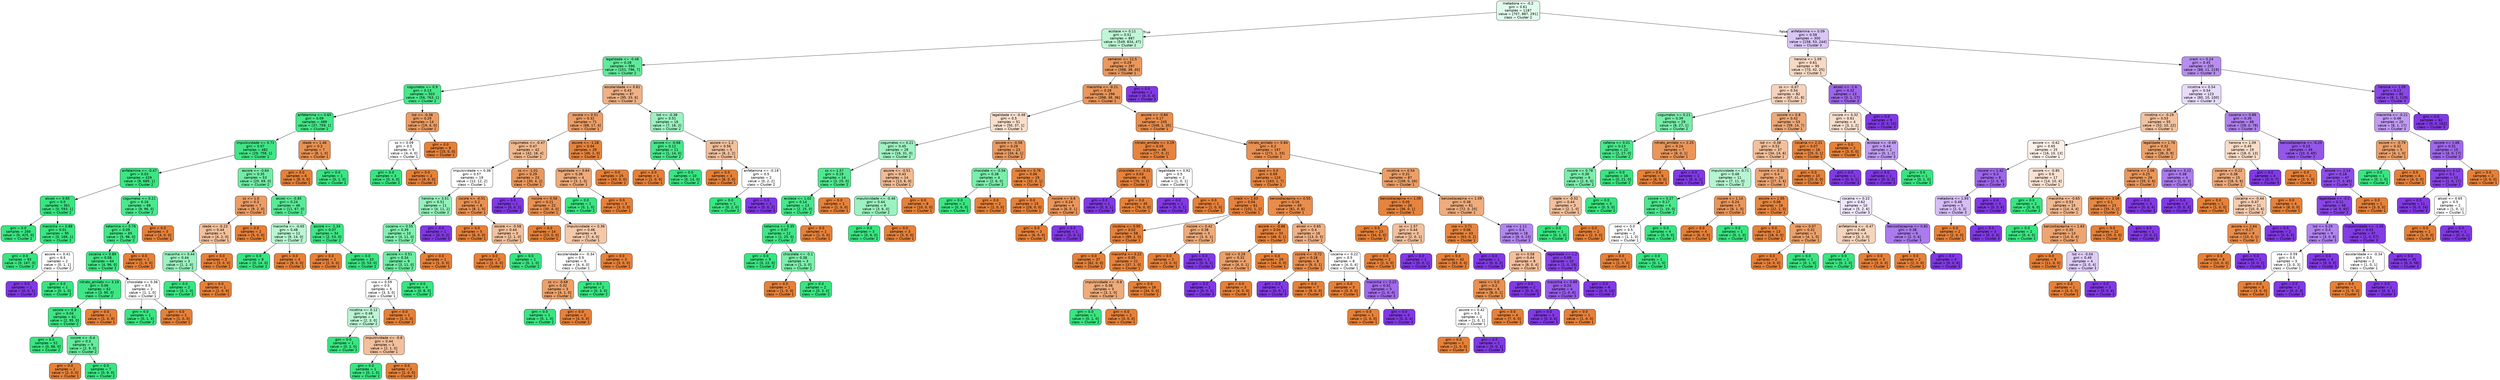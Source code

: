 digraph Tree {
node [shape=box, style="filled, rounded", color="black", fontname=helvetica] ;
edge [fontname=helvetica] ;
0 [label="metadona <= -0.2\ngini = 0.61\nsamples = 1187\nvalue = [707, 887, 291]\nclass = Cluster 2", fillcolor="#39e58127"] ;
1 [label="ecstase <= 0.11\ngini = 0.51\nsamples = 887\nvalue = [549, 834, 47]\nclass = Cluster 2", fillcolor="#39e58152"] ;
0 -> 1 [labeldistance=2.5, labelangle=45, headlabel="True"] ;
2 [label="legalidade <= -0.48\ngini = 0.28\nsamples = 590\nvalue = [151, 796, 7]\nclass = Cluster 2", fillcolor="#39e581cd"] ;
1 -> 2 ;
3 [label="cogumelos <= 0.9\ngini = 0.13\nsamples = 503\nvalue = [56, 763, 1]\nclass = Cluster 2", fillcolor="#39e581ec"] ;
2 -> 3 ;
4 [label="anfetamina <= 0.65\ngini = 0.09\nsamples = 489\nvalue = [37, 759, 1]\nclass = Cluster 2", fillcolor="#39e581f2"] ;
3 -> 4 ;
5 [label="impulsividade <= 0.71\ngini = 0.07\nsamples = 482\nvalue = [29, 758, 1]\nclass = Cluster 2", fillcolor="#39e581f5"] ;
4 -> 5 ;
6 [label="anfetamina <= -0.47\ngini = 0.03\nsamples = 429\nvalue = [9, 689, 1]\nclass = Cluster 2", fillcolor="#39e581fb"] ;
5 -> 6 ;
7 [label="alcool <= 0.65\ngini = 0.0\nsamples = 361\nvalue = [0, 593, 1]\nclass = Cluster 2", fillcolor="#39e581ff"] ;
6 -> 7 ;
8 [label="gini = 0.0\nsamples = 266\nvalue = [0, 425, 0]\nclass = Cluster 2", fillcolor="#39e581ff"] ;
7 -> 8 ;
9 [label="maconha <= 0.88\ngini = 0.01\nsamples = 95\nvalue = [0, 168, 1]\nclass = Cluster 2", fillcolor="#39e581fd"] ;
7 -> 9 ;
10 [label="gini = 0.0\nsamples = 93\nvalue = [0, 167, 0]\nclass = Cluster 2", fillcolor="#39e581ff"] ;
9 -> 10 ;
11 [label="ascore <= 0.41\ngini = 0.5\nsamples = 2\nvalue = [0, 1, 1]\nclass = Cluster 2", fillcolor="#39e58100"] ;
9 -> 11 ;
12 [label="gini = 0.0\nsamples = 1\nvalue = [0, 0, 1]\nclass = Cluster 3", fillcolor="#8139e5ff"] ;
11 -> 12 ;
13 [label="gini = 0.0\nsamples = 1\nvalue = [0, 1, 0]\nclass = Cluster 2", fillcolor="#39e581ff"] ;
11 -> 13 ;
14 [label="cogumelos <= 0.21\ngini = 0.16\nsamples = 68\nvalue = [9, 96, 0]\nclass = Cluster 2", fillcolor="#39e581e7"] ;
6 -> 14 ;
15 [label="ketamina <= 0.76\ngini = 0.09\nsamples = 65\nvalue = [5, 96, 0]\nclass = Cluster 2", fillcolor="#39e581f2"] ;
14 -> 15 ;
16 [label="cocaina <= 0.89\ngini = 0.08\nsamples = 64\nvalue = [4, 96, 0]\nclass = Cluster 2", fillcolor="#39e581f4"] ;
15 -> 16 ;
17 [label="nitrato_amilato <= 3.19\ngini = 0.06\nsamples = 62\nvalue = [3, 95, 0]\nclass = Cluster 2", fillcolor="#39e581f7"] ;
16 -> 17 ;
18 [label="oscore <= 0.8\ngini = 0.04\nsamples = 61\nvalue = [2, 95, 0]\nclass = Cluster 2", fillcolor="#39e581fa"] ;
17 -> 18 ;
19 [label="gini = 0.0\nsamples = 52\nvalue = [0, 86, 0]\nclass = Cluster 2", fillcolor="#39e581ff"] ;
18 -> 19 ;
20 [label="cscore <= -0.4\ngini = 0.3\nsamples = 9\nvalue = [2, 9, 0]\nclass = Cluster 2", fillcolor="#39e581c6"] ;
18 -> 20 ;
21 [label="gini = 0.0\nsamples = 2\nvalue = [2, 0, 0]\nclass = Cluster 1", fillcolor="#e58139ff"] ;
20 -> 21 ;
22 [label="gini = 0.0\nsamples = 7\nvalue = [0, 9, 0]\nclass = Cluster 2", fillcolor="#39e581ff"] ;
20 -> 22 ;
23 [label="gini = 0.0\nsamples = 1\nvalue = [1, 0, 0]\nclass = Cluster 1", fillcolor="#e58139ff"] ;
17 -> 23 ;
24 [label="chocolate <= 0.36\ngini = 0.5\nsamples = 2\nvalue = [1, 1, 0]\nclass = Cluster 1", fillcolor="#e5813900"] ;
16 -> 24 ;
25 [label="gini = 0.0\nsamples = 1\nvalue = [0, 1, 0]\nclass = Cluster 2", fillcolor="#39e581ff"] ;
24 -> 25 ;
26 [label="gini = 0.0\nsamples = 1\nvalue = [1, 0, 0]\nclass = Cluster 1", fillcolor="#e58139ff"] ;
24 -> 26 ;
27 [label="gini = 0.0\nsamples = 1\nvalue = [1, 0, 0]\nclass = Cluster 1", fillcolor="#e58139ff"] ;
15 -> 27 ;
28 [label="gini = 0.0\nsamples = 3\nvalue = [4, 0, 0]\nclass = Cluster 1", fillcolor="#e58139ff"] ;
14 -> 28 ;
29 [label="escore <= -0.64\ngini = 0.35\nsamples = 53\nvalue = [20, 69, 0]\nclass = Cluster 2", fillcolor="#39e581b5"] ;
5 -> 29 ;
30 [label="ss <= 1.0\ngini = 0.3\nsamples = 7\nvalue = [9, 2, 0]\nclass = Cluster 1", fillcolor="#e58139c6"] ;
29 -> 30 ;
31 [label="idade <= -0.23\ngini = 0.44\nsamples = 5\nvalue = [4, 2, 0]\nclass = Cluster 1", fillcolor="#e581397f"] ;
30 -> 31 ;
32 [label="maconha <= 0.44\ngini = 0.44\nsamples = 3\nvalue = [1, 2, 0]\nclass = Cluster 2", fillcolor="#39e5817f"] ;
31 -> 32 ;
33 [label="gini = 0.0\nsamples = 2\nvalue = [0, 2, 0]\nclass = Cluster 2", fillcolor="#39e581ff"] ;
32 -> 33 ;
34 [label="gini = 0.0\nsamples = 1\nvalue = [1, 0, 0]\nclass = Cluster 1", fillcolor="#e58139ff"] ;
32 -> 34 ;
35 [label="gini = 0.0\nsamples = 2\nvalue = [3, 0, 0]\nclass = Cluster 1", fillcolor="#e58139ff"] ;
31 -> 35 ;
36 [label="gini = 0.0\nsamples = 2\nvalue = [5, 0, 0]\nclass = Cluster 1", fillcolor="#e58139ff"] ;
30 -> 36 ;
37 [label="alcool <= -0.85\ngini = 0.24\nsamples = 46\nvalue = [11, 67, 0]\nclass = Cluster 2", fillcolor="#39e581d5"] ;
29 -> 37 ;
38 [label="maconha <= -0.65\ngini = 0.48\nsamples = 12\nvalue = [9, 14, 0]\nclass = Cluster 2", fillcolor="#39e5815b"] ;
37 -> 38 ;
39 [label="gini = 0.0\nsamples = 8\nvalue = [0, 14, 0]\nclass = Cluster 2", fillcolor="#39e581ff"] ;
38 -> 39 ;
40 [label="gini = 0.0\nsamples = 4\nvalue = [9, 0, 0]\nclass = Cluster 1", fillcolor="#e58139ff"] ;
38 -> 40 ;
41 [label="ascore <= -1.34\ngini = 0.07\nsamples = 34\nvalue = [2, 53, 0]\nclass = Cluster 2", fillcolor="#39e581f5"] ;
37 -> 41 ;
42 [label="gini = 0.0\nsamples = 1\nvalue = [2, 0, 0]\nclass = Cluster 1", fillcolor="#e58139ff"] ;
41 -> 42 ;
43 [label="gini = 0.0\nsamples = 33\nvalue = [0, 53, 0]\nclass = Cluster 2", fillcolor="#39e581ff"] ;
41 -> 43 ;
44 [label="idade <= 1.46\ngini = 0.2\nsamples = 7\nvalue = [8, 1, 0]\nclass = Cluster 1", fillcolor="#e58139df"] ;
4 -> 44 ;
45 [label="gini = 0.0\nsamples = 6\nvalue = [8, 0, 0]\nclass = Cluster 1", fillcolor="#e58139ff"] ;
44 -> 45 ;
46 [label="gini = 0.0\nsamples = 1\nvalue = [0, 1, 0]\nclass = Cluster 2", fillcolor="#39e581ff"] ;
44 -> 46 ;
47 [label="lsd <= -0.38\ngini = 0.29\nsamples = 14\nvalue = [19, 4, 0]\nclass = Cluster 1", fillcolor="#e58139c9"] ;
3 -> 47 ;
48 [label="ss <= 0.09\ngini = 0.5\nsamples = 5\nvalue = [4, 4, 0]\nclass = Cluster 1", fillcolor="#e5813900"] ;
47 -> 48 ;
49 [label="gini = 0.0\nsamples = 3\nvalue = [0, 4, 0]\nclass = Cluster 2", fillcolor="#39e581ff"] ;
48 -> 49 ;
50 [label="gini = 0.0\nsamples = 2\nvalue = [4, 0, 0]\nclass = Cluster 1", fillcolor="#e58139ff"] ;
48 -> 50 ;
51 [label="gini = 0.0\nsamples = 9\nvalue = [15, 0, 0]\nclass = Cluster 1", fillcolor="#e58139ff"] ;
47 -> 51 ;
52 [label="escolaridade <= 0.81\ngini = 0.43\nsamples = 87\nvalue = [95, 33, 6]\nclass = Cluster 1", fillcolor="#e581399d"] ;
2 -> 52 ;
53 [label="oscore <= 0.51\ngini = 0.32\nsamples = 71\nvalue = [88, 17, 4]\nclass = Cluster 1", fillcolor="#e58139c5"] ;
52 -> 53 ;
54 [label="cogumelos <= -0.47\ngini = 0.47\nsamples = 42\nvalue = [42, 16, 4]\nclass = Cluster 1", fillcolor="#e5813990"] ;
53 -> 54 ;
55 [label="impulsividade <= 0.36\ngini = 0.57\nsamples = 19\nvalue = [12, 12, 2]\nclass = Cluster 1", fillcolor="#e5813900"] ;
54 -> 55 ;
56 [label="heroina <= 3.51\ngini = 0.51\nsamples = 11\nvalue = [4, 11, 2]\nclass = Cluster 2", fillcolor="#39e58189"] ;
55 -> 56 ;
57 [label="cocaina <= 0.55\ngini = 0.39\nsamples = 10\nvalue = [4, 11, 0]\nclass = Cluster 2", fillcolor="#39e581a2"] ;
56 -> 57 ;
58 [label="ascore <= 0.51\ngini = 0.34\nsamples = 9\nvalue = [3, 11, 0]\nclass = Cluster 2", fillcolor="#39e581b9"] ;
57 -> 58 ;
59 [label="vsa <= 0.59\ngini = 0.5\nsamples = 5\nvalue = [3, 3, 0]\nclass = Cluster 1", fillcolor="#e5813900"] ;
58 -> 59 ;
60 [label="nicotina <= 0.12\ngini = 0.48\nsamples = 4\nvalue = [2, 3, 0]\nclass = Cluster 2", fillcolor="#39e58155"] ;
59 -> 60 ;
61 [label="gini = 0.0\nsamples = 1\nvalue = [0, 2, 0]\nclass = Cluster 2", fillcolor="#39e581ff"] ;
60 -> 61 ;
62 [label="impulsividade <= -0.8\ngini = 0.44\nsamples = 3\nvalue = [2, 1, 0]\nclass = Cluster 1", fillcolor="#e581397f"] ;
60 -> 62 ;
63 [label="gini = 0.0\nsamples = 1\nvalue = [0, 1, 0]\nclass = Cluster 2", fillcolor="#39e581ff"] ;
62 -> 63 ;
64 [label="gini = 0.0\nsamples = 2\nvalue = [2, 0, 0]\nclass = Cluster 1", fillcolor="#e58139ff"] ;
62 -> 64 ;
65 [label="gini = 0.0\nsamples = 1\nvalue = [1, 0, 0]\nclass = Cluster 1", fillcolor="#e58139ff"] ;
59 -> 65 ;
66 [label="gini = 0.0\nsamples = 4\nvalue = [0, 8, 0]\nclass = Cluster 2", fillcolor="#39e581ff"] ;
58 -> 66 ;
67 [label="gini = 0.0\nsamples = 1\nvalue = [1, 0, 0]\nclass = Cluster 1", fillcolor="#e58139ff"] ;
57 -> 67 ;
68 [label="gini = 0.0\nsamples = 1\nvalue = [0, 0, 2]\nclass = Cluster 3", fillcolor="#8139e5ff"] ;
56 -> 68 ;
69 [label="cscore <= -0.51\ngini = 0.2\nsamples = 8\nvalue = [8, 1, 0]\nclass = Cluster 1", fillcolor="#e58139df"] ;
55 -> 69 ;
70 [label="gini = 0.0\nsamples = 5\nvalue = [6, 0, 0]\nclass = Cluster 1", fillcolor="#e58139ff"] ;
69 -> 70 ;
71 [label="oscore <= -0.58\ngini = 0.44\nsamples = 3\nvalue = [2, 1, 0]\nclass = Cluster 1", fillcolor="#e581397f"] ;
69 -> 71 ;
72 [label="gini = 0.0\nsamples = 2\nvalue = [2, 0, 0]\nclass = Cluster 1", fillcolor="#e58139ff"] ;
71 -> 72 ;
73 [label="gini = 0.0\nsamples = 1\nvalue = [0, 1, 0]\nclass = Cluster 2", fillcolor="#39e581ff"] ;
71 -> 73 ;
74 [label="ss <= -1.01\ngini = 0.29\nsamples = 23\nvalue = [30, 4, 2]\nclass = Cluster 1", fillcolor="#e58139cf"] ;
54 -> 74 ;
75 [label="gini = 0.0\nsamples = 1\nvalue = [0, 0, 2]\nclass = Cluster 3", fillcolor="#8139e5ff"] ;
74 -> 75 ;
76 [label="nscore <= 0.58\ngini = 0.21\nsamples = 22\nvalue = [30, 4, 0]\nclass = Cluster 1", fillcolor="#e58139dd"] ;
74 -> 76 ;
77 [label="gini = 0.0\nsamples = 14\nvalue = [23, 0, 0]\nclass = Cluster 1", fillcolor="#e58139ff"] ;
76 -> 77 ;
78 [label="impulsividade <= 0.36\ngini = 0.46\nsamples = 8\nvalue = [7, 4, 0]\nclass = Cluster 1", fillcolor="#e581396d"] ;
76 -> 78 ;
79 [label="escolaridade <= -0.34\ngini = 0.5\nsamples = 5\nvalue = [4, 4, 0]\nclass = Cluster 1", fillcolor="#e5813900"] ;
78 -> 79 ;
80 [label="ss <= -0.69\ngini = 0.32\nsamples = 3\nvalue = [4, 1, 0]\nclass = Cluster 1", fillcolor="#e58139bf"] ;
79 -> 80 ;
81 [label="gini = 0.0\nsamples = 1\nvalue = [0, 1, 0]\nclass = Cluster 2", fillcolor="#39e581ff"] ;
80 -> 81 ;
82 [label="gini = 0.0\nsamples = 2\nvalue = [4, 0, 0]\nclass = Cluster 1", fillcolor="#e58139ff"] ;
80 -> 82 ;
83 [label="gini = 0.0\nsamples = 2\nvalue = [0, 3, 0]\nclass = Cluster 2", fillcolor="#39e581ff"] ;
79 -> 83 ;
84 [label="gini = 0.0\nsamples = 3\nvalue = [3, 0, 0]\nclass = Cluster 1", fillcolor="#e58139ff"] ;
78 -> 84 ;
85 [label="escore <= -1.28\ngini = 0.04\nsamples = 29\nvalue = [46, 1, 0]\nclass = Cluster 1", fillcolor="#e58139f9"] ;
53 -> 85 ;
86 [label="legalidade <= 0.64\ngini = 0.38\nsamples = 4\nvalue = [3, 1, 0]\nclass = Cluster 1", fillcolor="#e58139aa"] ;
85 -> 86 ;
87 [label="gini = 0.0\nsamples = 1\nvalue = [0, 1, 0]\nclass = Cluster 2", fillcolor="#39e581ff"] ;
86 -> 87 ;
88 [label="gini = 0.0\nsamples = 3\nvalue = [3, 0, 0]\nclass = Cluster 1", fillcolor="#e58139ff"] ;
86 -> 88 ;
89 [label="gini = 0.0\nsamples = 25\nvalue = [43, 0, 0]\nclass = Cluster 1", fillcolor="#e58139ff"] ;
85 -> 89 ;
90 [label="lsd <= -0.38\ngini = 0.51\nsamples = 16\nvalue = [7, 16, 2]\nclass = Cluster 2", fillcolor="#39e58180"] ;
52 -> 90 ;
91 [label="ascore <= -0.68\ngini = 0.12\nsamples = 11\nvalue = [1, 14, 0]\nclass = Cluster 2", fillcolor="#39e581ed"] ;
90 -> 91 ;
92 [label="gini = 0.0\nsamples = 1\nvalue = [1, 0, 0]\nclass = Cluster 1", fillcolor="#e58139ff"] ;
91 -> 92 ;
93 [label="gini = 0.0\nsamples = 10\nvalue = [0, 14, 0]\nclass = Cluster 2", fillcolor="#39e581ff"] ;
91 -> 93 ;
94 [label="ascore <= 1.2\ngini = 0.56\nsamples = 5\nvalue = [6, 2, 2]\nclass = Cluster 1", fillcolor="#e581397f"] ;
90 -> 94 ;
95 [label="gini = 0.0\nsamples = 3\nvalue = [6, 0, 0]\nclass = Cluster 1", fillcolor="#e58139ff"] ;
94 -> 95 ;
96 [label="anfetamina <= -0.19\ngini = 0.5\nsamples = 2\nvalue = [0, 2, 2]\nclass = Cluster 2", fillcolor="#39e58100"] ;
94 -> 96 ;
97 [label="gini = 0.0\nsamples = 1\nvalue = [0, 2, 0]\nclass = Cluster 2", fillcolor="#39e581ff"] ;
96 -> 97 ;
98 [label="gini = 0.0\nsamples = 1\nvalue = [0, 0, 2]\nclass = Cluster 3", fillcolor="#8139e5ff"] ;
96 -> 98 ;
99 [label="semeron <= 12.5\ngini = 0.29\nsamples = 297\nvalue = [398, 38, 40]\nclass = Cluster 1", fillcolor="#e58139d1"] ;
1 -> 99 ;
100 [label="maconha <= -0.21\ngini = 0.28\nsamples = 296\nvalue = [398, 38, 36]\nclass = Cluster 1", fillcolor="#e58139d4"] ;
99 -> 100 ;
101 [label="legalidade <= -0.48\ngini = 0.5\nsamples = 51\nvalue = [50, 37, 1]\nclass = Cluster 1", fillcolor="#e5813941"] ;
100 -> 101 ;
102 [label="cogumelos <= 0.21\ngini = 0.45\nsamples = 28\nvalue = [16, 31, 0]\nclass = Cluster 2", fillcolor="#39e5817b"] ;
101 -> 102 ;
103 [label="ss <= 1.57\ngini = 0.19\nsamples = 14\nvalue = [3, 25, 0]\nclass = Cluster 2", fillcolor="#39e581e0"] ;
102 -> 103 ;
104 [label="ecstase <= 1.02\ngini = 0.14\nsamples = 13\nvalue = [2, 25, 0]\nclass = Cluster 2", fillcolor="#39e581eb"] ;
103 -> 104 ;
105 [label="ketamina <= 0.35\ngini = 0.07\nsamples = 12\nvalue = [1, 25, 0]\nclass = Cluster 2", fillcolor="#39e581f5"] ;
104 -> 105 ;
106 [label="gini = 0.0\nsamples = 9\nvalue = [0, 22, 0]\nclass = Cluster 2", fillcolor="#39e581ff"] ;
105 -> 106 ;
107 [label="chocolate <= -0.1\ngini = 0.38\nsamples = 3\nvalue = [1, 3, 0]\nclass = Cluster 2", fillcolor="#39e581aa"] ;
105 -> 107 ;
108 [label="gini = 0.0\nsamples = 1\nvalue = [1, 0, 0]\nclass = Cluster 1", fillcolor="#e58139ff"] ;
107 -> 108 ;
109 [label="gini = 0.0\nsamples = 2\nvalue = [0, 3, 0]\nclass = Cluster 2", fillcolor="#39e581ff"] ;
107 -> 109 ;
110 [label="gini = 0.0\nsamples = 1\nvalue = [1, 0, 0]\nclass = Cluster 1", fillcolor="#e58139ff"] ;
104 -> 110 ;
111 [label="gini = 0.0\nsamples = 1\nvalue = [1, 0, 0]\nclass = Cluster 1", fillcolor="#e58139ff"] ;
103 -> 111 ;
112 [label="escore <= -0.51\ngini = 0.43\nsamples = 14\nvalue = [13, 6, 0]\nclass = Cluster 1", fillcolor="#e5813989"] ;
102 -> 112 ;
113 [label="impulsividade <= -0.46\ngini = 0.44\nsamples = 6\nvalue = [3, 6, 0]\nclass = Cluster 2", fillcolor="#39e5817f"] ;
112 -> 113 ;
114 [label="gini = 0.0\nsamples = 3\nvalue = [0, 6, 0]\nclass = Cluster 2", fillcolor="#39e581ff"] ;
113 -> 114 ;
115 [label="gini = 0.0\nsamples = 3\nvalue = [3, 0, 0]\nclass = Cluster 1", fillcolor="#e58139ff"] ;
113 -> 115 ;
116 [label="gini = 0.0\nsamples = 8\nvalue = [10, 0, 0]\nclass = Cluster 1", fillcolor="#e58139ff"] ;
112 -> 116 ;
117 [label="oscore <= -0.58\ngini = 0.29\nsamples = 23\nvalue = [34, 6, 1]\nclass = Cluster 1", fillcolor="#e58139cc"] ;
101 -> 117 ;
118 [label="chocolate <= -0.56\ngini = 0.38\nsamples = 4\nvalue = [2, 6, 0]\nclass = Cluster 2", fillcolor="#39e581aa"] ;
117 -> 118 ;
119 [label="gini = 0.0\nsamples = 2\nvalue = [0, 6, 0]\nclass = Cluster 2", fillcolor="#39e581ff"] ;
118 -> 119 ;
120 [label="gini = 0.0\nsamples = 2\nvalue = [2, 0, 0]\nclass = Cluster 1", fillcolor="#e58139ff"] ;
118 -> 120 ;
121 [label="cscore <= 0.76\ngini = 0.06\nsamples = 19\nvalue = [32, 0, 1]\nclass = Cluster 1", fillcolor="#e58139f7"] ;
117 -> 121 ;
122 [label="gini = 0.0\nsamples = 15\nvalue = [26, 0, 0]\nclass = Cluster 1", fillcolor="#e58139ff"] ;
121 -> 122 ;
123 [label="nscore <= 0.6\ngini = 0.24\nsamples = 4\nvalue = [6, 0, 1]\nclass = Cluster 1", fillcolor="#e58139d4"] ;
121 -> 123 ;
124 [label="gini = 0.0\nsamples = 3\nvalue = [6, 0, 0]\nclass = Cluster 1", fillcolor="#e58139ff"] ;
123 -> 124 ;
125 [label="gini = 0.0\nsamples = 1\nvalue = [0, 0, 1]\nclass = Cluster 3", fillcolor="#8139e5ff"] ;
123 -> 125 ;
126 [label="ascore <= -0.84\ngini = 0.17\nsamples = 245\nvalue = [348, 1, 35]\nclass = Cluster 1", fillcolor="#e58139e5"] ;
100 -> 126 ;
127 [label="nitrato_amilato <= 3.19\ngini = 0.05\nsamples = 48\nvalue = [77, 0, 2]\nclass = Cluster 1", fillcolor="#e58139f8"] ;
126 -> 127 ;
128 [label="chocolate <= -3.31\ngini = 0.03\nsamples = 46\nvalue = [76, 0, 1]\nclass = Cluster 1", fillcolor="#e58139fc"] ;
127 -> 128 ;
129 [label="gini = 0.0\nsamples = 1\nvalue = [0, 0, 1]\nclass = Cluster 3", fillcolor="#8139e5ff"] ;
128 -> 129 ;
130 [label="gini = 0.0\nsamples = 45\nvalue = [76, 0, 0]\nclass = Cluster 1", fillcolor="#e58139ff"] ;
128 -> 130 ;
131 [label="legalidade <= 0.92\ngini = 0.5\nsamples = 2\nvalue = [1, 0, 1]\nclass = Cluster 1", fillcolor="#e5813900"] ;
127 -> 131 ;
132 [label="gini = 0.0\nsamples = 1\nvalue = [0, 0, 1]\nclass = Cluster 3", fillcolor="#8139e5ff"] ;
131 -> 132 ;
133 [label="gini = 0.0\nsamples = 1\nvalue = [1, 0, 0]\nclass = Cluster 1", fillcolor="#e58139ff"] ;
131 -> 133 ;
134 [label="nitrato_amilato <= 0.84\ngini = 0.2\nsamples = 197\nvalue = [271, 1, 33]\nclass = Cluster 1", fillcolor="#e58139df"] ;
126 -> 134 ;
135 [label="sexo <= 0.0\ngini = 0.09\nsamples = 110\nvalue = [163, 1, 7]\nclass = Cluster 1", fillcolor="#e58139f3"] ;
134 -> 135 ;
136 [label="crack <= 2.03\ngini = 0.04\nsamples = 61\nvalue = [102, 1, 1]\nclass = Cluster 1", fillcolor="#e58139fa"] ;
135 -> 136 ;
137 [label="nicotina <= 0.95\ngini = 0.02\nsamples = 58\nvalue = [99, 1, 0]\nclass = Cluster 1", fillcolor="#e58139fc"] ;
136 -> 137 ;
138 [label="gini = 0.0\nsamples = 37\nvalue = [62, 0, 0]\nclass = Cluster 1", fillcolor="#e58139ff"] ;
137 -> 138 ;
139 [label="maconha <= 0.22\ngini = 0.05\nsamples = 21\nvalue = [37, 1, 0]\nclass = Cluster 1", fillcolor="#e58139f8"] ;
137 -> 139 ;
140 [label="impulsividade <= -0.8\ngini = 0.38\nsamples = 3\nvalue = [3, 1, 0]\nclass = Cluster 1", fillcolor="#e58139aa"] ;
139 -> 140 ;
141 [label="gini = 0.0\nsamples = 1\nvalue = [0, 1, 0]\nclass = Cluster 2", fillcolor="#39e581ff"] ;
140 -> 141 ;
142 [label="gini = 0.0\nsamples = 2\nvalue = [3, 0, 0]\nclass = Cluster 1", fillcolor="#e58139ff"] ;
140 -> 142 ;
143 [label="gini = 0.0\nsamples = 18\nvalue = [34, 0, 0]\nclass = Cluster 1", fillcolor="#e58139ff"] ;
139 -> 143 ;
144 [label="nscore <= 0.42\ngini = 0.38\nsamples = 3\nvalue = [3, 0, 1]\nclass = Cluster 1", fillcolor="#e58139aa"] ;
136 -> 144 ;
145 [label="gini = 0.0\nsamples = 2\nvalue = [3, 0, 0]\nclass = Cluster 1", fillcolor="#e58139ff"] ;
144 -> 145 ;
146 [label="gini = 0.0\nsamples = 1\nvalue = [0, 0, 1]\nclass = Cluster 3", fillcolor="#8139e5ff"] ;
144 -> 146 ;
147 [label="benzodiazepina <= 0.55\ngini = 0.16\nsamples = 49\nvalue = [61, 0, 6]\nclass = Cluster 1", fillcolor="#e58139e6"] ;
135 -> 147 ;
148 [label="escore <= -0.88\ngini = 0.04\nsamples = 33\nvalue = [48, 0, 1]\nclass = Cluster 1", fillcolor="#e58139fa"] ;
147 -> 148 ;
149 [label="lsd <= 0.29\ngini = 0.32\nsamples = 4\nvalue = [4, 0, 1]\nclass = Cluster 1", fillcolor="#e58139bf"] ;
148 -> 149 ;
150 [label="gini = 0.0\nsamples = 1\nvalue = [0, 0, 1]\nclass = Cluster 3", fillcolor="#8139e5ff"] ;
149 -> 150 ;
151 [label="gini = 0.0\nsamples = 3\nvalue = [4, 0, 0]\nclass = Cluster 1", fillcolor="#e58139ff"] ;
149 -> 151 ;
152 [label="gini = 0.0\nsamples = 29\nvalue = [44, 0, 0]\nclass = Cluster 1", fillcolor="#e58139ff"] ;
148 -> 152 ;
153 [label="alcool <= 0.65\ngini = 0.4\nsamples = 16\nvalue = [13, 0, 5]\nclass = Cluster 1", fillcolor="#e581399d"] ;
147 -> 153 ;
154 [label="cscore <= -0.72\ngini = 0.18\nsamples = 8\nvalue = [9, 0, 1]\nclass = Cluster 1", fillcolor="#e58139e3"] ;
153 -> 154 ;
155 [label="gini = 0.0\nsamples = 1\nvalue = [0, 0, 1]\nclass = Cluster 3", fillcolor="#8139e5ff"] ;
154 -> 155 ;
156 [label="gini = 0.0\nsamples = 7\nvalue = [9, 0, 0]\nclass = Cluster 1", fillcolor="#e58139ff"] ;
154 -> 156 ;
157 [label="cocaina <= 0.22\ngini = 0.5\nsamples = 8\nvalue = [4, 0, 4]\nclass = Cluster 1", fillcolor="#e5813900"] ;
153 -> 157 ;
158 [label="gini = 0.0\nsamples = 3\nvalue = [3, 0, 0]\nclass = Cluster 1", fillcolor="#e58139ff"] ;
157 -> 158 ;
159 [label="maconha <= 0.22\ngini = 0.32\nsamples = 5\nvalue = [1, 0, 4]\nclass = Cluster 3", fillcolor="#8139e5bf"] ;
157 -> 159 ;
160 [label="gini = 0.0\nsamples = 1\nvalue = [1, 0, 0]\nclass = Cluster 1", fillcolor="#e58139ff"] ;
159 -> 160 ;
161 [label="gini = 0.0\nsamples = 4\nvalue = [0, 0, 4]\nclass = Cluster 3", fillcolor="#8139e5ff"] ;
159 -> 161 ;
162 [label="nicotina <= 0.54\ngini = 0.31\nsamples = 87\nvalue = [108, 0, 26]\nclass = Cluster 1", fillcolor="#e58139c2"] ;
134 -> 162 ;
163 [label="benzodiazepina <= 1.09\ngini = 0.05\nsamples = 26\nvalue = [36, 0, 1]\nclass = Cluster 1", fillcolor="#e58139f8"] ;
162 -> 163 ;
164 [label="gini = 0.0\nsamples = 23\nvalue = [34, 0, 0]\nclass = Cluster 1", fillcolor="#e58139ff"] ;
163 -> 164 ;
165 [label="ss <= 1.57\ngini = 0.44\nsamples = 3\nvalue = [2, 0, 1]\nclass = Cluster 1", fillcolor="#e581397f"] ;
163 -> 165 ;
166 [label="gini = 0.0\nsamples = 2\nvalue = [2, 0, 0]\nclass = Cluster 1", fillcolor="#e58139ff"] ;
165 -> 166 ;
167 [label="gini = 0.0\nsamples = 1\nvalue = [0, 0, 1]\nclass = Cluster 3", fillcolor="#8139e5ff"] ;
165 -> 167 ;
168 [label="benzodiazepina <= 1.09\ngini = 0.38\nsamples = 61\nvalue = [72, 0, 25]\nclass = Cluster 1", fillcolor="#e58139a6"] ;
162 -> 168 ;
169 [label="vsa <= 3.71\ngini = 0.06\nsamples = 43\nvalue = [63, 0, 2]\nclass = Cluster 1", fillcolor="#e58139f7"] ;
168 -> 169 ;
170 [label="gini = 0.0\nsamples = 42\nvalue = [63, 0, 0]\nclass = Cluster 1", fillcolor="#e58139ff"] ;
169 -> 170 ;
171 [label="gini = 0.0\nsamples = 1\nvalue = [0, 0, 2]\nclass = Cluster 3", fillcolor="#8139e5ff"] ;
169 -> 171 ;
172 [label="vsa <= 1.11\ngini = 0.4\nsamples = 18\nvalue = [9, 0, 23]\nclass = Cluster 3", fillcolor="#8139e59b"] ;
168 -> 172 ;
173 [label="ss <= 0.58\ngini = 0.44\nsamples = 8\nvalue = [8, 0, 4]\nclass = Cluster 1", fillcolor="#e581397f"] ;
172 -> 173 ;
174 [label="sexo <= 0.0\ngini = 0.2\nsamples = 6\nvalue = [8, 0, 1]\nclass = Cluster 1", fillcolor="#e58139df"] ;
173 -> 174 ;
175 [label="ascore <= 0.42\ngini = 0.5\nsamples = 2\nvalue = [1, 0, 1]\nclass = Cluster 1", fillcolor="#e5813900"] ;
174 -> 175 ;
176 [label="gini = 0.0\nsamples = 1\nvalue = [1, 0, 0]\nclass = Cluster 1", fillcolor="#e58139ff"] ;
175 -> 176 ;
177 [label="gini = 0.0\nsamples = 1\nvalue = [0, 0, 1]\nclass = Cluster 3", fillcolor="#8139e5ff"] ;
175 -> 177 ;
178 [label="gini = 0.0\nsamples = 4\nvalue = [7, 0, 0]\nclass = Cluster 1", fillcolor="#e58139ff"] ;
174 -> 178 ;
179 [label="gini = 0.0\nsamples = 2\nvalue = [0, 0, 3]\nclass = Cluster 3", fillcolor="#8139e5ff"] ;
173 -> 179 ;
180 [label="legalidade <= 1.2\ngini = 0.09\nsamples = 10\nvalue = [1, 0, 19]\nclass = Cluster 3", fillcolor="#8139e5f2"] ;
172 -> 180 ;
181 [label="maconha <= 0.88\ngini = 0.24\nsamples = 4\nvalue = [1, 0, 6]\nclass = Cluster 3", fillcolor="#8139e5d4"] ;
180 -> 181 ;
182 [label="gini = 0.0\nsamples = 3\nvalue = [0, 0, 6]\nclass = Cluster 3", fillcolor="#8139e5ff"] ;
181 -> 182 ;
183 [label="gini = 0.0\nsamples = 1\nvalue = [1, 0, 0]\nclass = Cluster 1", fillcolor="#e58139ff"] ;
181 -> 183 ;
184 [label="gini = 0.0\nsamples = 6\nvalue = [0, 0, 13]\nclass = Cluster 3", fillcolor="#8139e5ff"] ;
180 -> 184 ;
185 [label="gini = 0.0\nsamples = 1\nvalue = [0, 0, 4]\nclass = Cluster 3", fillcolor="#8139e5ff"] ;
99 -> 185 ;
186 [label="anfetamina <= 0.09\ngini = 0.58\nsamples = 300\nvalue = [158, 53, 244]\nclass = Cluster 3", fillcolor="#8139e54a"] ;
0 -> 186 [labeldistance=2.5, labelangle=-45, headlabel="False"] ;
187 [label="heroina <= 1.09\ngini = 0.61\nsamples = 95\nvalue = [70, 42, 25]\nclass = Cluster 1", fillcolor="#e581394b"] ;
186 -> 187 ;
188 [label="ss <= -0.07\ngini = 0.54\nsamples = 82\nvalue = [67, 41, 8]\nclass = Cluster 1", fillcolor="#e5813958"] ;
187 -> 188 ;
189 [label="cogumelos <= 0.21\ngini = 0.39\nsamples = 29\nvalue = [8, 27, 1]\nclass = Cluster 2", fillcolor="#39e581ad"] ;
188 -> 189 ;
190 [label="cafeina <= 0.01\ngini = 0.13\nsamples = 22\nvalue = [2, 27, 0]\nclass = Cluster 2", fillcolor="#39e581ec"] ;
189 -> 190 ;
191 [label="nscore <= 0.78\ngini = 0.38\nsamples = 6\nvalue = [2, 6, 0]\nclass = Cluster 2", fillcolor="#39e581aa"] ;
190 -> 191 ;
192 [label="idade <= -0.52\ngini = 0.44\nsamples = 3\nvalue = [2, 1, 0]\nclass = Cluster 1", fillcolor="#e581397f"] ;
191 -> 192 ;
193 [label="gini = 0.0\nsamples = 1\nvalue = [0, 1, 0]\nclass = Cluster 2", fillcolor="#39e581ff"] ;
192 -> 193 ;
194 [label="gini = 0.0\nsamples = 2\nvalue = [2, 0, 0]\nclass = Cluster 1", fillcolor="#e58139ff"] ;
192 -> 194 ;
195 [label="gini = 0.0\nsamples = 3\nvalue = [0, 5, 0]\nclass = Cluster 2", fillcolor="#39e581ff"] ;
191 -> 195 ;
196 [label="gini = 0.0\nsamples = 16\nvalue = [0, 21, 0]\nclass = Cluster 2", fillcolor="#39e581ff"] ;
190 -> 196 ;
197 [label="nitrato_amilato <= 2.25\ngini = 0.24\nsamples = 7\nvalue = [6, 0, 1]\nclass = Cluster 1", fillcolor="#e58139d4"] ;
189 -> 197 ;
198 [label="gini = 0.0\nsamples = 6\nvalue = [6, 0, 0]\nclass = Cluster 1", fillcolor="#e58139ff"] ;
197 -> 198 ;
199 [label="gini = 0.0\nsamples = 1\nvalue = [0, 0, 1]\nclass = Cluster 3", fillcolor="#8139e5ff"] ;
197 -> 199 ;
200 [label="oscore <= 0.8\ngini = 0.42\nsamples = 53\nvalue = [59, 14, 7]\nclass = Cluster 1", fillcolor="#e58139ae"] ;
188 -> 200 ;
201 [label="lsd <= -0.38\ngini = 0.52\nsamples = 37\nvalue = [34, 14, 6]\nclass = Cluster 1", fillcolor="#e5813980"] ;
200 -> 201 ;
202 [label="impulsividade <= 0.71\ngini = 0.48\nsamples = 11\nvalue = [7, 11, 0]\nclass = Cluster 2", fillcolor="#39e5815d"] ;
201 -> 202 ;
203 [label="cscore <= 0.27\ngini = 0.17\nsamples = 6\nvalue = [1, 10, 0]\nclass = Cluster 2", fillcolor="#39e581e6"] ;
202 -> 203 ;
204 [label="sexo <= 0.0\ngini = 0.5\nsamples = 2\nvalue = [1, 1, 0]\nclass = Cluster 1", fillcolor="#e5813900"] ;
203 -> 204 ;
205 [label="gini = 0.0\nsamples = 1\nvalue = [1, 0, 0]\nclass = Cluster 1", fillcolor="#e58139ff"] ;
204 -> 205 ;
206 [label="gini = 0.0\nsamples = 1\nvalue = [0, 1, 0]\nclass = Cluster 2", fillcolor="#39e581ff"] ;
204 -> 206 ;
207 [label="gini = 0.0\nsamples = 4\nvalue = [0, 9, 0]\nclass = Cluster 2", fillcolor="#39e581ff"] ;
203 -> 207 ;
208 [label="nscore <= 1.14\ngini = 0.24\nsamples = 5\nvalue = [6, 1, 0]\nclass = Cluster 1", fillcolor="#e58139d4"] ;
202 -> 208 ;
209 [label="gini = 0.0\nsamples = 4\nvalue = [6, 0, 0]\nclass = Cluster 1", fillcolor="#e58139ff"] ;
208 -> 209 ;
210 [label="gini = 0.0\nsamples = 1\nvalue = [0, 1, 0]\nclass = Cluster 2", fillcolor="#39e581ff"] ;
208 -> 210 ;
211 [label="nscore <= 0.32\ngini = 0.4\nsamples = 26\nvalue = [27, 3, 6]\nclass = Cluster 1", fillcolor="#e58139b2"] ;
201 -> 211 ;
212 [label="escore <= 1.05\ngini = 0.08\nsamples = 16\nvalue = [22, 1, 0]\nclass = Cluster 1", fillcolor="#e58139f3"] ;
211 -> 212 ;
213 [label="gini = 0.0\nsamples = 13\nvalue = [18, 0, 0]\nclass = Cluster 1", fillcolor="#e58139ff"] ;
212 -> 213 ;
214 [label="vsa <= 0.07\ngini = 0.32\nsamples = 3\nvalue = [4, 1, 0]\nclass = Cluster 1", fillcolor="#e58139bf"] ;
212 -> 214 ;
215 [label="gini = 0.0\nsamples = 2\nvalue = [4, 0, 0]\nclass = Cluster 1", fillcolor="#e58139ff"] ;
214 -> 215 ;
216 [label="gini = 0.0\nsamples = 1\nvalue = [0, 1, 0]\nclass = Cluster 2", fillcolor="#39e581ff"] ;
214 -> 216 ;
217 [label="cocaina <= 0.22\ngini = 0.62\nsamples = 10\nvalue = [5, 2, 6]\nclass = Cluster 3", fillcolor="#8139e520"] ;
211 -> 217 ;
218 [label="anfetamina <= -0.47\ngini = 0.48\nsamples = 4\nvalue = [3, 2, 0]\nclass = Cluster 1", fillcolor="#e5813955"] ;
217 -> 218 ;
219 [label="gini = 0.0\nsamples = 1\nvalue = [0, 2, 0]\nclass = Cluster 2", fillcolor="#39e581ff"] ;
218 -> 219 ;
220 [label="gini = 0.0\nsamples = 3\nvalue = [3, 0, 0]\nclass = Cluster 1", fillcolor="#e58139ff"] ;
218 -> 220 ;
221 [label="benzodiazepina <= 0.82\ngini = 0.38\nsamples = 6\nvalue = [2, 0, 6]\nclass = Cluster 3", fillcolor="#8139e5aa"] ;
217 -> 221 ;
222 [label="gini = 0.0\nsamples = 2\nvalue = [2, 0, 0]\nclass = Cluster 1", fillcolor="#e58139ff"] ;
221 -> 222 ;
223 [label="gini = 0.0\nsamples = 4\nvalue = [0, 0, 6]\nclass = Cluster 3", fillcolor="#8139e5ff"] ;
221 -> 223 ;
224 [label="cocaina <= 2.21\ngini = 0.07\nsamples = 16\nvalue = [25, 0, 1]\nclass = Cluster 1", fillcolor="#e58139f5"] ;
200 -> 224 ;
225 [label="gini = 0.0\nsamples = 15\nvalue = [25, 0, 0]\nclass = Cluster 1", fillcolor="#e58139ff"] ;
224 -> 225 ;
226 [label="gini = 0.0\nsamples = 1\nvalue = [0, 0, 1]\nclass = Cluster 3", fillcolor="#8139e5ff"] ;
224 -> 226 ;
227 [label="alcool <= -1.6\ngini = 0.32\nsamples = 13\nvalue = [3, 1, 17]\nclass = Cluster 3", fillcolor="#8139e5c6"] ;
187 -> 227 ;
228 [label="nscore <= 0.32\ngini = 0.61\nsamples = 4\nvalue = [3, 1, 2]\nclass = Cluster 1", fillcolor="#e5813940"] ;
227 -> 228 ;
229 [label="gini = 0.0\nsamples = 2\nvalue = [3, 0, 0]\nclass = Cluster 1", fillcolor="#e58139ff"] ;
228 -> 229 ;
230 [label="ecstase <= -0.49\ngini = 0.44\nsamples = 2\nvalue = [0, 1, 2]\nclass = Cluster 3", fillcolor="#8139e57f"] ;
228 -> 230 ;
231 [label="gini = 0.0\nsamples = 1\nvalue = [0, 0, 2]\nclass = Cluster 3", fillcolor="#8139e5ff"] ;
230 -> 231 ;
232 [label="gini = 0.0\nsamples = 1\nvalue = [0, 1, 0]\nclass = Cluster 2", fillcolor="#39e581ff"] ;
230 -> 232 ;
233 [label="gini = 0.0\nsamples = 9\nvalue = [0, 0, 15]\nclass = Cluster 3", fillcolor="#8139e5ff"] ;
227 -> 233 ;
234 [label="crack <= 0.24\ngini = 0.45\nsamples = 205\nvalue = [88, 11, 219]\nclass = Cluster 3", fillcolor="#8139e591"] ;
186 -> 234 ;
235 [label="nicotina <= 0.54\ngini = 0.54\nsamples = 123\nvalue = [80, 10, 100]\nclass = Cluster 3", fillcolor="#8139e52e"] ;
234 -> 235 ;
236 [label="nicotina <= -0.29\ngini = 0.53\nsamples = 55\nvalue = [52, 10, 22]\nclass = Cluster 1", fillcolor="#e581397b"] ;
235 -> 236 ;
237 [label="escore <= -0.62\ngini = 0.65\nsamples = 25\nvalue = [16, 10, 13]\nclass = Cluster 1", fillcolor="#e581391d"] ;
236 -> 237 ;
238 [label="nscore <= 1.42\ngini = 0.3\nsamples = 8\nvalue = [2, 0, 9]\nclass = Cluster 3", fillcolor="#8139e5c6"] ;
237 -> 238 ;
239 [label="metadona <= 1.93\ngini = 0.48\nsamples = 5\nvalue = [2, 0, 3]\nclass = Cluster 3", fillcolor="#8139e555"] ;
238 -> 239 ;
240 [label="gini = 0.0\nsamples = 2\nvalue = [2, 0, 0]\nclass = Cluster 1", fillcolor="#e58139ff"] ;
239 -> 240 ;
241 [label="gini = 0.0\nsamples = 3\nvalue = [0, 0, 3]\nclass = Cluster 3", fillcolor="#8139e5ff"] ;
239 -> 241 ;
242 [label="gini = 0.0\nsamples = 3\nvalue = [0, 0, 6]\nclass = Cluster 3", fillcolor="#8139e5ff"] ;
238 -> 242 ;
243 [label="oscore <= -0.85\ngini = 0.6\nsamples = 17\nvalue = [14, 10, 4]\nclass = Cluster 1", fillcolor="#e5813939"] ;
237 -> 243 ;
244 [label="gini = 0.0\nsamples = 2\nvalue = [0, 6, 0]\nclass = Cluster 2", fillcolor="#39e581ff"] ;
243 -> 244 ;
245 [label="maconha <= -0.65\ngini = 0.53\nsamples = 15\nvalue = [14, 4, 4]\nclass = Cluster 1", fillcolor="#e581398e"] ;
243 -> 245 ;
246 [label="gini = 0.0\nsamples = 2\nvalue = [0, 4, 0]\nclass = Cluster 2", fillcolor="#39e581ff"] ;
245 -> 246 ;
247 [label="benzodiazepina <= 1.63\ngini = 0.35\nsamples = 13\nvalue = [14, 0, 4]\nclass = Cluster 1", fillcolor="#e58139b6"] ;
245 -> 247 ;
248 [label="gini = 0.0\nsamples = 9\nvalue = [11, 0, 0]\nclass = Cluster 1", fillcolor="#e58139ff"] ;
247 -> 248 ;
249 [label="lsd <= -0.04\ngini = 0.49\nsamples = 4\nvalue = [3, 0, 4]\nclass = Cluster 3", fillcolor="#8139e540"] ;
247 -> 249 ;
250 [label="gini = 0.0\nsamples = 1\nvalue = [3, 0, 0]\nclass = Cluster 1", fillcolor="#e58139ff"] ;
249 -> 250 ;
251 [label="gini = 0.0\nsamples = 3\nvalue = [0, 0, 4]\nclass = Cluster 3", fillcolor="#8139e5ff"] ;
249 -> 251 ;
252 [label="legalidade <= 1.76\ngini = 0.32\nsamples = 30\nvalue = [36, 0, 9]\nclass = Cluster 1", fillcolor="#e58139bf"] ;
236 -> 252 ;
253 [label="heroina <= 2.06\ngini = 0.25\nsamples = 26\nvalue = [35, 0, 6]\nclass = Cluster 1", fillcolor="#e58139d3"] ;
252 -> 253 ;
254 [label="semeron <= 3.08\ngini = 0.1\nsamples = 23\nvalue = [35, 0, 2]\nclass = Cluster 1", fillcolor="#e58139f0"] ;
253 -> 254 ;
255 [label="gini = 0.0\nsamples = 22\nvalue = [35, 0, 0]\nclass = Cluster 1", fillcolor="#e58139ff"] ;
254 -> 255 ;
256 [label="gini = 0.0\nsamples = 1\nvalue = [0, 0, 2]\nclass = Cluster 3", fillcolor="#8139e5ff"] ;
254 -> 256 ;
257 [label="gini = 0.0\nsamples = 3\nvalue = [0, 0, 4]\nclass = Cluster 3", fillcolor="#8139e5ff"] ;
253 -> 257 ;
258 [label="cocaina <= 0.22\ngini = 0.38\nsamples = 4\nvalue = [1, 0, 3]\nclass = Cluster 3", fillcolor="#8139e5aa"] ;
252 -> 258 ;
259 [label="gini = 0.0\nsamples = 3\nvalue = [0, 0, 3]\nclass = Cluster 3", fillcolor="#8139e5ff"] ;
258 -> 259 ;
260 [label="gini = 0.0\nsamples = 1\nvalue = [1, 0, 0]\nclass = Cluster 1", fillcolor="#e58139ff"] ;
258 -> 260 ;
261 [label="cocaina <= 0.89\ngini = 0.39\nsamples = 68\nvalue = [28, 0, 78]\nclass = Cluster 3", fillcolor="#8139e5a3"] ;
235 -> 261 ;
262 [label="heroina <= 1.09\ngini = 0.49\nsamples = 19\nvalue = [18, 0, 13]\nclass = Cluster 1", fillcolor="#e5813947"] ;
261 -> 262 ;
263 [label="cocaina <= 0.22\ngini = 0.38\nsamples = 15\nvalue = [18, 0, 6]\nclass = Cluster 1", fillcolor="#e58139aa"] ;
262 -> 263 ;
264 [label="cocaina <= -0.44\ngini = 0.47\nsamples = 11\nvalue = [10, 0, 6]\nclass = Cluster 1", fillcolor="#e5813966"] ;
263 -> 264 ;
265 [label="ascore <= 2.64\ngini = 0.17\nsamples = 9\nvalue = [10, 0, 1]\nclass = Cluster 1", fillcolor="#e58139e6"] ;
264 -> 265 ;
266 [label="gini = 0.0\nsamples = 8\nvalue = [10, 0, 0]\nclass = Cluster 1", fillcolor="#e58139ff"] ;
265 -> 266 ;
267 [label="gini = 0.0\nsamples = 1\nvalue = [0, 0, 1]\nclass = Cluster 3", fillcolor="#8139e5ff"] ;
265 -> 267 ;
268 [label="gini = 0.0\nsamples = 2\nvalue = [0, 0, 5]\nclass = Cluster 3", fillcolor="#8139e5ff"] ;
264 -> 268 ;
269 [label="gini = 0.0\nsamples = 4\nvalue = [8, 0, 0]\nclass = Cluster 1", fillcolor="#e58139ff"] ;
263 -> 269 ;
270 [label="gini = 0.0\nsamples = 4\nvalue = [0, 0, 7]\nclass = Cluster 3", fillcolor="#8139e5ff"] ;
262 -> 270 ;
271 [label="benzodiazepina <= -0.25\ngini = 0.23\nsamples = 49\nvalue = [10, 0, 65]\nclass = Cluster 3", fillcolor="#8139e5d8"] ;
261 -> 271 ;
272 [label="gini = 0.0\nsamples = 2\nvalue = [3, 0, 0]\nclass = Cluster 1", fillcolor="#e58139ff"] ;
271 -> 272 ;
273 [label="ascore <= 2.14\ngini = 0.18\nsamples = 47\nvalue = [7, 0, 65]\nclass = Cluster 3", fillcolor="#8139e5e4"] ;
271 -> 273 ;
274 [label="legalidade <= -0.2\ngini = 0.11\nsamples = 46\nvalue = [4, 0, 65]\nclass = Cluster 3", fillcolor="#8139e5ef"] ;
273 -> 274 ;
275 [label="lsd <= 0.29\ngini = 0.4\nsamples = 9\nvalue = [3, 0, 8]\nclass = Cluster 3", fillcolor="#8139e59f"] ;
274 -> 275 ;
276 [label="vsa <= 0.59\ngini = 0.5\nsamples = 5\nvalue = [3, 0, 3]\nclass = Cluster 1", fillcolor="#e5813900"] ;
275 -> 276 ;
277 [label="gini = 0.0\nsamples = 3\nvalue = [3, 0, 0]\nclass = Cluster 1", fillcolor="#e58139ff"] ;
276 -> 277 ;
278 [label="gini = 0.0\nsamples = 2\nvalue = [0, 0, 3]\nclass = Cluster 3", fillcolor="#8139e5ff"] ;
276 -> 278 ;
279 [label="gini = 0.0\nsamples = 4\nvalue = [0, 0, 5]\nclass = Cluster 3", fillcolor="#8139e5ff"] ;
275 -> 279 ;
280 [label="impulsividade <= -1.05\ngini = 0.03\nsamples = 37\nvalue = [1, 0, 57]\nclass = Cluster 3", fillcolor="#8139e5fb"] ;
274 -> 280 ;
281 [label="escolaridade <= -0.34\ngini = 0.5\nsamples = 2\nvalue = [1, 0, 1]\nclass = Cluster 1", fillcolor="#e5813900"] ;
280 -> 281 ;
282 [label="gini = 0.0\nsamples = 1\nvalue = [1, 0, 0]\nclass = Cluster 1", fillcolor="#e58139ff"] ;
281 -> 282 ;
283 [label="gini = 0.0\nsamples = 1\nvalue = [0, 0, 1]\nclass = Cluster 3", fillcolor="#8139e5ff"] ;
281 -> 283 ;
284 [label="gini = 0.0\nsamples = 35\nvalue = [0, 0, 56]\nclass = Cluster 3", fillcolor="#8139e5ff"] ;
280 -> 284 ;
285 [label="gini = 0.0\nsamples = 1\nvalue = [3, 0, 0]\nclass = Cluster 1", fillcolor="#e58139ff"] ;
273 -> 285 ;
286 [label="heroina <= 1.09\ngini = 0.13\nsamples = 82\nvalue = [8, 1, 119]\nclass = Cluster 3", fillcolor="#8139e5ec"] ;
234 -> 286 ;
287 [label="maconha <= -0.21\ngini = 0.48\nsamples = 20\nvalue = [8, 1, 17]\nclass = Cluster 3", fillcolor="#8139e580"] ;
286 -> 287 ;
288 [label="oscore <= -0.79\ngini = 0.32\nsamples = 5\nvalue = [4, 1, 0]\nclass = Cluster 1", fillcolor="#e58139bf"] ;
287 -> 288 ;
289 [label="gini = 0.0\nsamples = 1\nvalue = [0, 1, 0]\nclass = Cluster 2", fillcolor="#39e581ff"] ;
288 -> 289 ;
290 [label="gini = 0.0\nsamples = 4\nvalue = [4, 0, 0]\nclass = Cluster 1", fillcolor="#e58139ff"] ;
288 -> 290 ;
291 [label="oscore <= 1.66\ngini = 0.31\nsamples = 15\nvalue = [4, 0, 17]\nclass = Cluster 3", fillcolor="#8139e5c3"] ;
287 -> 291 ;
292 [label="heroina <= 0.12\ngini = 0.1\nsamples = 13\nvalue = [1, 0, 17]\nclass = Cluster 3", fillcolor="#8139e5f0"] ;
291 -> 292 ;
293 [label="gini = 0.0\nsamples = 11\nvalue = [0, 0, 16]\nclass = Cluster 3", fillcolor="#8139e5ff"] ;
292 -> 293 ;
294 [label="alcool <= 0.65\ngini = 0.5\nsamples = 2\nvalue = [1, 0, 1]\nclass = Cluster 1", fillcolor="#e5813900"] ;
292 -> 294 ;
295 [label="gini = 0.0\nsamples = 1\nvalue = [1, 0, 0]\nclass = Cluster 1", fillcolor="#e58139ff"] ;
294 -> 295 ;
296 [label="gini = 0.0\nsamples = 1\nvalue = [0, 0, 1]\nclass = Cluster 3", fillcolor="#8139e5ff"] ;
294 -> 296 ;
297 [label="gini = 0.0\nsamples = 2\nvalue = [3, 0, 0]\nclass = Cluster 1", fillcolor="#e58139ff"] ;
291 -> 297 ;
298 [label="gini = 0.0\nsamples = 62\nvalue = [0, 0, 102]\nclass = Cluster 3", fillcolor="#8139e5ff"] ;
286 -> 298 ;
}
